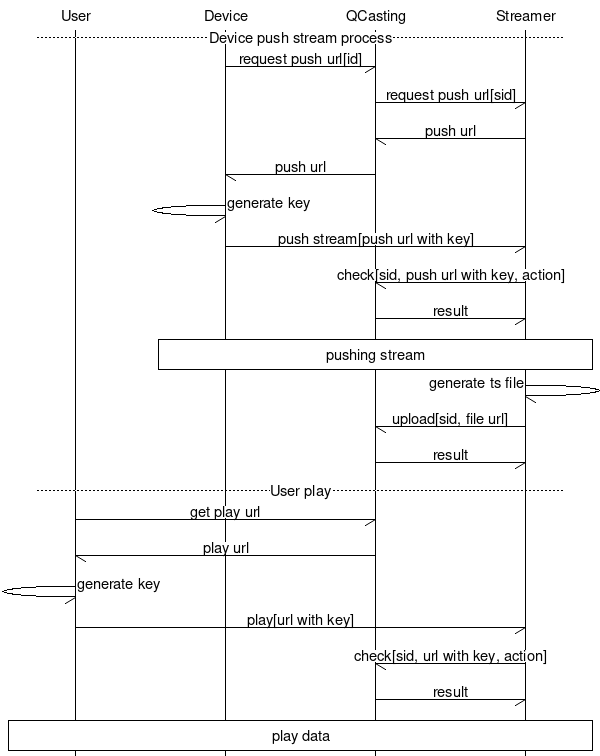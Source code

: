 msc {
    u[label="User"], d[label="Device"], qc[label="QCasting"], s[label="Streamer"];

    --- [label="Device push stream process"];
    d -> qc [label="request push url[id]"];
         qc -> s [label="request push url[sid]"];
         qc <- s [label="push url"];
    d <- qc [label="push url"];
    d -> d [label="generate key"];
    d -> s [label="push stream[push url with key]"];
         s -> qc [label="check[sid, push url with key, action]"];
         s <- qc [label="result"];
    d box s [label="pushing stream"];
         s -> s [label="generate ts file"];
         s -> qc [label="upload[sid, file url]"];
         s <- qc [label="result"];

    --- [label="User play"];
    u -> qc [label="get play url"];
    u <- qc [label="play url"];
    u -> u [label="generate key"];
    u -> s [label="play[url with key]"];
         s -> qc [label="check[sid, url with key, action]"];
         s <- qc [label="result"];
    u box s [label="play data"];
}